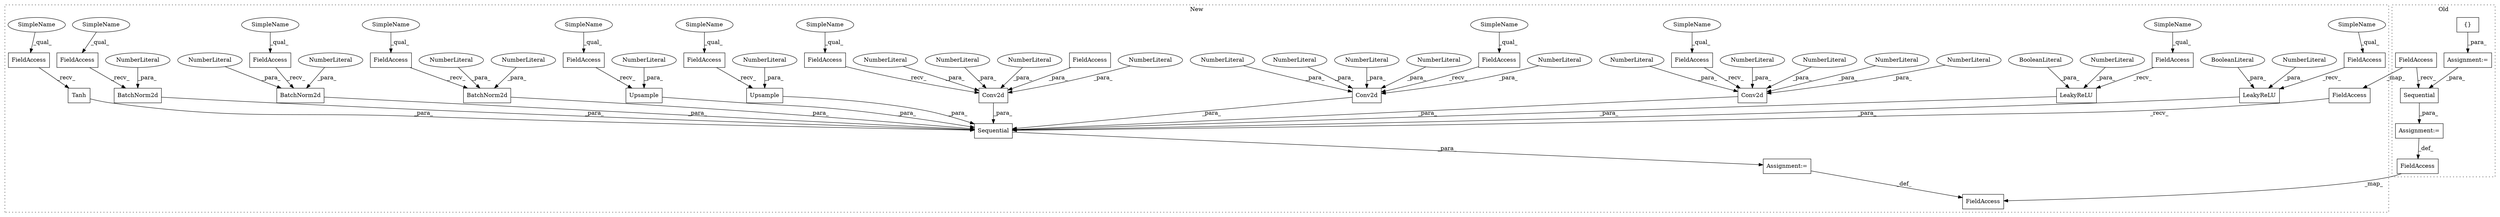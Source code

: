 digraph G {
subgraph cluster0 {
1 [label="Sequential" a="32" s="2478,2499" l="11,1" shape="box"];
3 [label="{}" a="4" s="2144,2445" l="1,1" shape="box"];
6 [label="Assignment:=" a="7" s="2134" l="1" shape="box"];
23 [label="Assignment:=" a="7" s="2468" l="1" shape="box"];
26 [label="FieldAccess" a="22" s="2469" l="8" shape="box"];
57 [label="FieldAccess" a="22" s="2452" l="16" shape="box"];
label = "Old";
style="dotted";
}
subgraph cluster1 {
2 [label="Tanh" a="32" s="2433" l="6" shape="box"];
4 [label="Sequential" a="32" s="2128,2439" l="11,1" shape="box"];
5 [label="FieldAccess" a="22" s="2424" l="8" shape="box"];
7 [label="FieldAccess" a="22" s="2385" l="8" shape="box"];
8 [label="FieldAccess" a="22" s="2247" l="8" shape="box"];
9 [label="FieldAccess" a="22" s="2356" l="8" shape="box"];
10 [label="FieldAccess" a="22" s="2165" l="8" shape="box"];
11 [label="FieldAccess" a="22" s="2139" l="8" shape="box"];
12 [label="FieldAccess" a="22" s="2217" l="8" shape="box"];
13 [label="FieldAccess" a="22" s="2276" l="8" shape="box"];
14 [label="FieldAccess" a="22" s="2327" l="8" shape="box"];
15 [label="FieldAccess" a="22" s="2186" l="8" shape="box"];
16 [label="FieldAccess" a="22" s="2297" l="8" shape="box"];
17 [label="LeakyReLU" a="32" s="2256,2274" l="10,1" shape="box"];
18 [label="NumberLiteral" a="34" s="2266" l="3" shape="ellipse"];
19 [label="LeakyReLU" a="32" s="2365,2383" l="10,1" shape="box"];
20 [label="NumberLiteral" a="34" s="2375" l="3" shape="ellipse"];
21 [label="BooleanLiteral" a="9" s="2379" l="4" shape="ellipse"];
22 [label="BooleanLiteral" a="9" s="2270" l="4" shape="ellipse"];
24 [label="Assignment:=" a="7" s="2118" l="1" shape="box"];
25 [label="FieldAccess" a="22" s="2119" l="8" shape="box"];
27 [label="Upsample" a="32" s="2174,2184" l="9,1" shape="box"];
28 [label="Conv2d" a="32" s="2195,2215" l="7,1" shape="box"];
29 [label="Upsample" a="32" s="2285,2295" l="9,1" shape="box"];
30 [label="Conv2d" a="32" s="2306,2325" l="7,1" shape="box"];
31 [label="NumberLiteral" a="34" s="2317" l="2" shape="ellipse"];
32 [label="NumberLiteral" a="34" s="2294" l="1" shape="ellipse"];
33 [label="NumberLiteral" a="34" s="2212" l="1" shape="ellipse"];
34 [label="NumberLiteral" a="34" s="2214" l="1" shape="ellipse"];
35 [label="NumberLiteral" a="34" s="2183" l="1" shape="ellipse"];
36 [label="NumberLiteral" a="34" s="2324" l="1" shape="ellipse"];
37 [label="NumberLiteral" a="34" s="2206" l="3" shape="ellipse"];
38 [label="NumberLiteral" a="34" s="2322" l="1" shape="ellipse"];
39 [label="NumberLiteral" a="34" s="2202" l="3" shape="ellipse"];
40 [label="NumberLiteral" a="34" s="2210" l="1" shape="ellipse"];
41 [label="Conv2d" a="32" s="2394,2422" l="7,1" shape="box"];
42 [label="NumberLiteral" a="34" s="2313" l="3" shape="ellipse"];
43 [label="NumberLiteral" a="34" s="2419" l="1" shape="ellipse"];
44 [label="NumberLiteral" a="34" s="2417" l="1" shape="ellipse"];
45 [label="NumberLiteral" a="34" s="2401" l="2" shape="ellipse"];
46 [label="NumberLiteral" a="34" s="2320" l="1" shape="ellipse"];
47 [label="NumberLiteral" a="34" s="2421" l="1" shape="ellipse"];
48 [label="FieldAccess" a="22" s="2404" l="12" shape="box"];
49 [label="BatchNorm2d" a="32" s="2336,2354" l="12,1" shape="box"];
50 [label="NumberLiteral" a="34" s="2348" l="2" shape="ellipse"];
51 [label="NumberLiteral" a="34" s="2351" l="3" shape="ellipse"];
52 [label="BatchNorm2d" a="32" s="2226,2245" l="12,1" shape="box"];
53 [label="NumberLiteral" a="34" s="2238" l="3" shape="ellipse"];
54 [label="NumberLiteral" a="34" s="2242" l="3" shape="ellipse"];
55 [label="BatchNorm2d" a="32" s="2148,2163" l="12,1" shape="box"];
56 [label="NumberLiteral" a="34" s="2160" l="3" shape="ellipse"];
58 [label="FieldAccess" a="22" s="2102" l="16" shape="box"];
59 [label="SimpleName" a="42" s="2297" l="5" shape="ellipse"];
60 [label="SimpleName" a="42" s="2424" l="5" shape="ellipse"];
61 [label="SimpleName" a="42" s="2139" l="5" shape="ellipse"];
62 [label="SimpleName" a="42" s="2327" l="5" shape="ellipse"];
63 [label="SimpleName" a="42" s="2385" l="5" shape="ellipse"];
64 [label="SimpleName" a="42" s="2165" l="5" shape="ellipse"];
65 [label="SimpleName" a="42" s="2186" l="5" shape="ellipse"];
66 [label="SimpleName" a="42" s="2356" l="5" shape="ellipse"];
67 [label="SimpleName" a="42" s="2247" l="5" shape="ellipse"];
68 [label="SimpleName" a="42" s="2276" l="5" shape="ellipse"];
69 [label="SimpleName" a="42" s="2217" l="5" shape="ellipse"];
label = "New";
style="dotted";
}
1 -> 23 [label="_para_"];
2 -> 4 [label="_para_"];
3 -> 6 [label="_para_"];
4 -> 24 [label="_para_"];
5 -> 2 [label="_recv_"];
6 -> 1 [label="_para_"];
7 -> 41 [label="_recv_"];
8 -> 17 [label="_recv_"];
9 -> 19 [label="_recv_"];
10 -> 27 [label="_recv_"];
11 -> 55 [label="_recv_"];
12 -> 52 [label="_recv_"];
13 -> 29 [label="_recv_"];
14 -> 49 [label="_recv_"];
15 -> 28 [label="_recv_"];
16 -> 30 [label="_recv_"];
17 -> 4 [label="_para_"];
18 -> 17 [label="_para_"];
19 -> 4 [label="_para_"];
20 -> 19 [label="_para_"];
21 -> 19 [label="_para_"];
22 -> 17 [label="_para_"];
23 -> 57 [label="_def_"];
24 -> 58 [label="_def_"];
25 -> 4 [label="_recv_"];
26 -> 1 [label="_recv_"];
26 -> 25 [label="_map_"];
27 -> 4 [label="_para_"];
28 -> 4 [label="_para_"];
29 -> 4 [label="_para_"];
30 -> 4 [label="_para_"];
31 -> 30 [label="_para_"];
32 -> 29 [label="_para_"];
33 -> 28 [label="_para_"];
34 -> 28 [label="_para_"];
35 -> 27 [label="_para_"];
36 -> 30 [label="_para_"];
37 -> 28 [label="_para_"];
38 -> 30 [label="_para_"];
39 -> 28 [label="_para_"];
40 -> 28 [label="_para_"];
41 -> 4 [label="_para_"];
42 -> 30 [label="_para_"];
43 -> 41 [label="_para_"];
44 -> 41 [label="_para_"];
45 -> 41 [label="_para_"];
46 -> 30 [label="_para_"];
47 -> 41 [label="_para_"];
48 -> 41 [label="_para_"];
49 -> 4 [label="_para_"];
50 -> 49 [label="_para_"];
51 -> 49 [label="_para_"];
52 -> 4 [label="_para_"];
53 -> 52 [label="_para_"];
54 -> 52 [label="_para_"];
55 -> 4 [label="_para_"];
56 -> 55 [label="_para_"];
57 -> 58 [label="_map_"];
59 -> 16 [label="_qual_"];
60 -> 5 [label="_qual_"];
61 -> 11 [label="_qual_"];
62 -> 14 [label="_qual_"];
63 -> 7 [label="_qual_"];
64 -> 10 [label="_qual_"];
65 -> 15 [label="_qual_"];
66 -> 9 [label="_qual_"];
67 -> 8 [label="_qual_"];
68 -> 13 [label="_qual_"];
69 -> 12 [label="_qual_"];
}